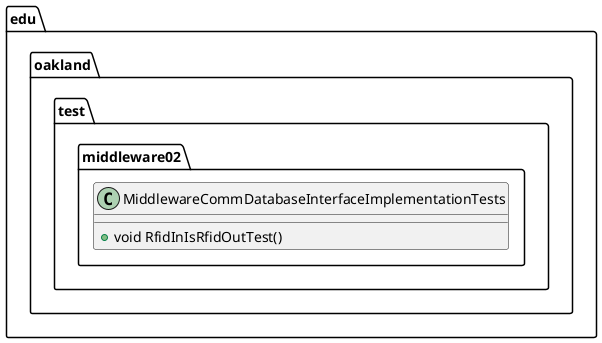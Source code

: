 @startuml MiddlewareCommDatabaseInterfaceImplementationTests

package edu.oakland.test.middleware02 {
    class MiddlewareCommDatabaseInterfaceImplementationTests {
      + void RfidInIsRfidOutTest()
    }
}

@enduml